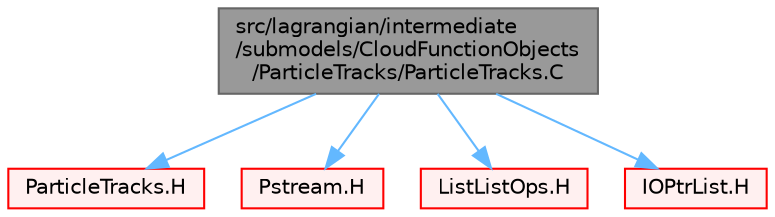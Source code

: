 digraph "src/lagrangian/intermediate/submodels/CloudFunctionObjects/ParticleTracks/ParticleTracks.C"
{
 // LATEX_PDF_SIZE
  bgcolor="transparent";
  edge [fontname=Helvetica,fontsize=10,labelfontname=Helvetica,labelfontsize=10];
  node [fontname=Helvetica,fontsize=10,shape=box,height=0.2,width=0.4];
  Node1 [id="Node000001",label="src/lagrangian/intermediate\l/submodels/CloudFunctionObjects\l/ParticleTracks/ParticleTracks.C",height=0.2,width=0.4,color="gray40", fillcolor="grey60", style="filled", fontcolor="black",tooltip=" "];
  Node1 -> Node2 [id="edge1_Node000001_Node000002",color="steelblue1",style="solid",tooltip=" "];
  Node2 [id="Node000002",label="ParticleTracks.H",height=0.2,width=0.4,color="red", fillcolor="#FFF0F0", style="filled",URL="$ParticleTracks_8H.html",tooltip=" "];
  Node1 -> Node161 [id="edge2_Node000001_Node000161",color="steelblue1",style="solid",tooltip=" "];
  Node161 [id="Node000161",label="Pstream.H",height=0.2,width=0.4,color="red", fillcolor="#FFF0F0", style="filled",URL="$Pstream_8H.html",tooltip=" "];
  Node1 -> Node176 [id="edge3_Node000001_Node000176",color="steelblue1",style="solid",tooltip=" "];
  Node176 [id="Node000176",label="ListListOps.H",height=0.2,width=0.4,color="red", fillcolor="#FFF0F0", style="filled",URL="$ListListOps_8H.html",tooltip=" "];
  Node1 -> Node177 [id="edge4_Node000001_Node000177",color="steelblue1",style="solid",tooltip=" "];
  Node177 [id="Node000177",label="IOPtrList.H",height=0.2,width=0.4,color="red", fillcolor="#FFF0F0", style="filled",URL="$IOPtrList_8H.html",tooltip=" "];
}
